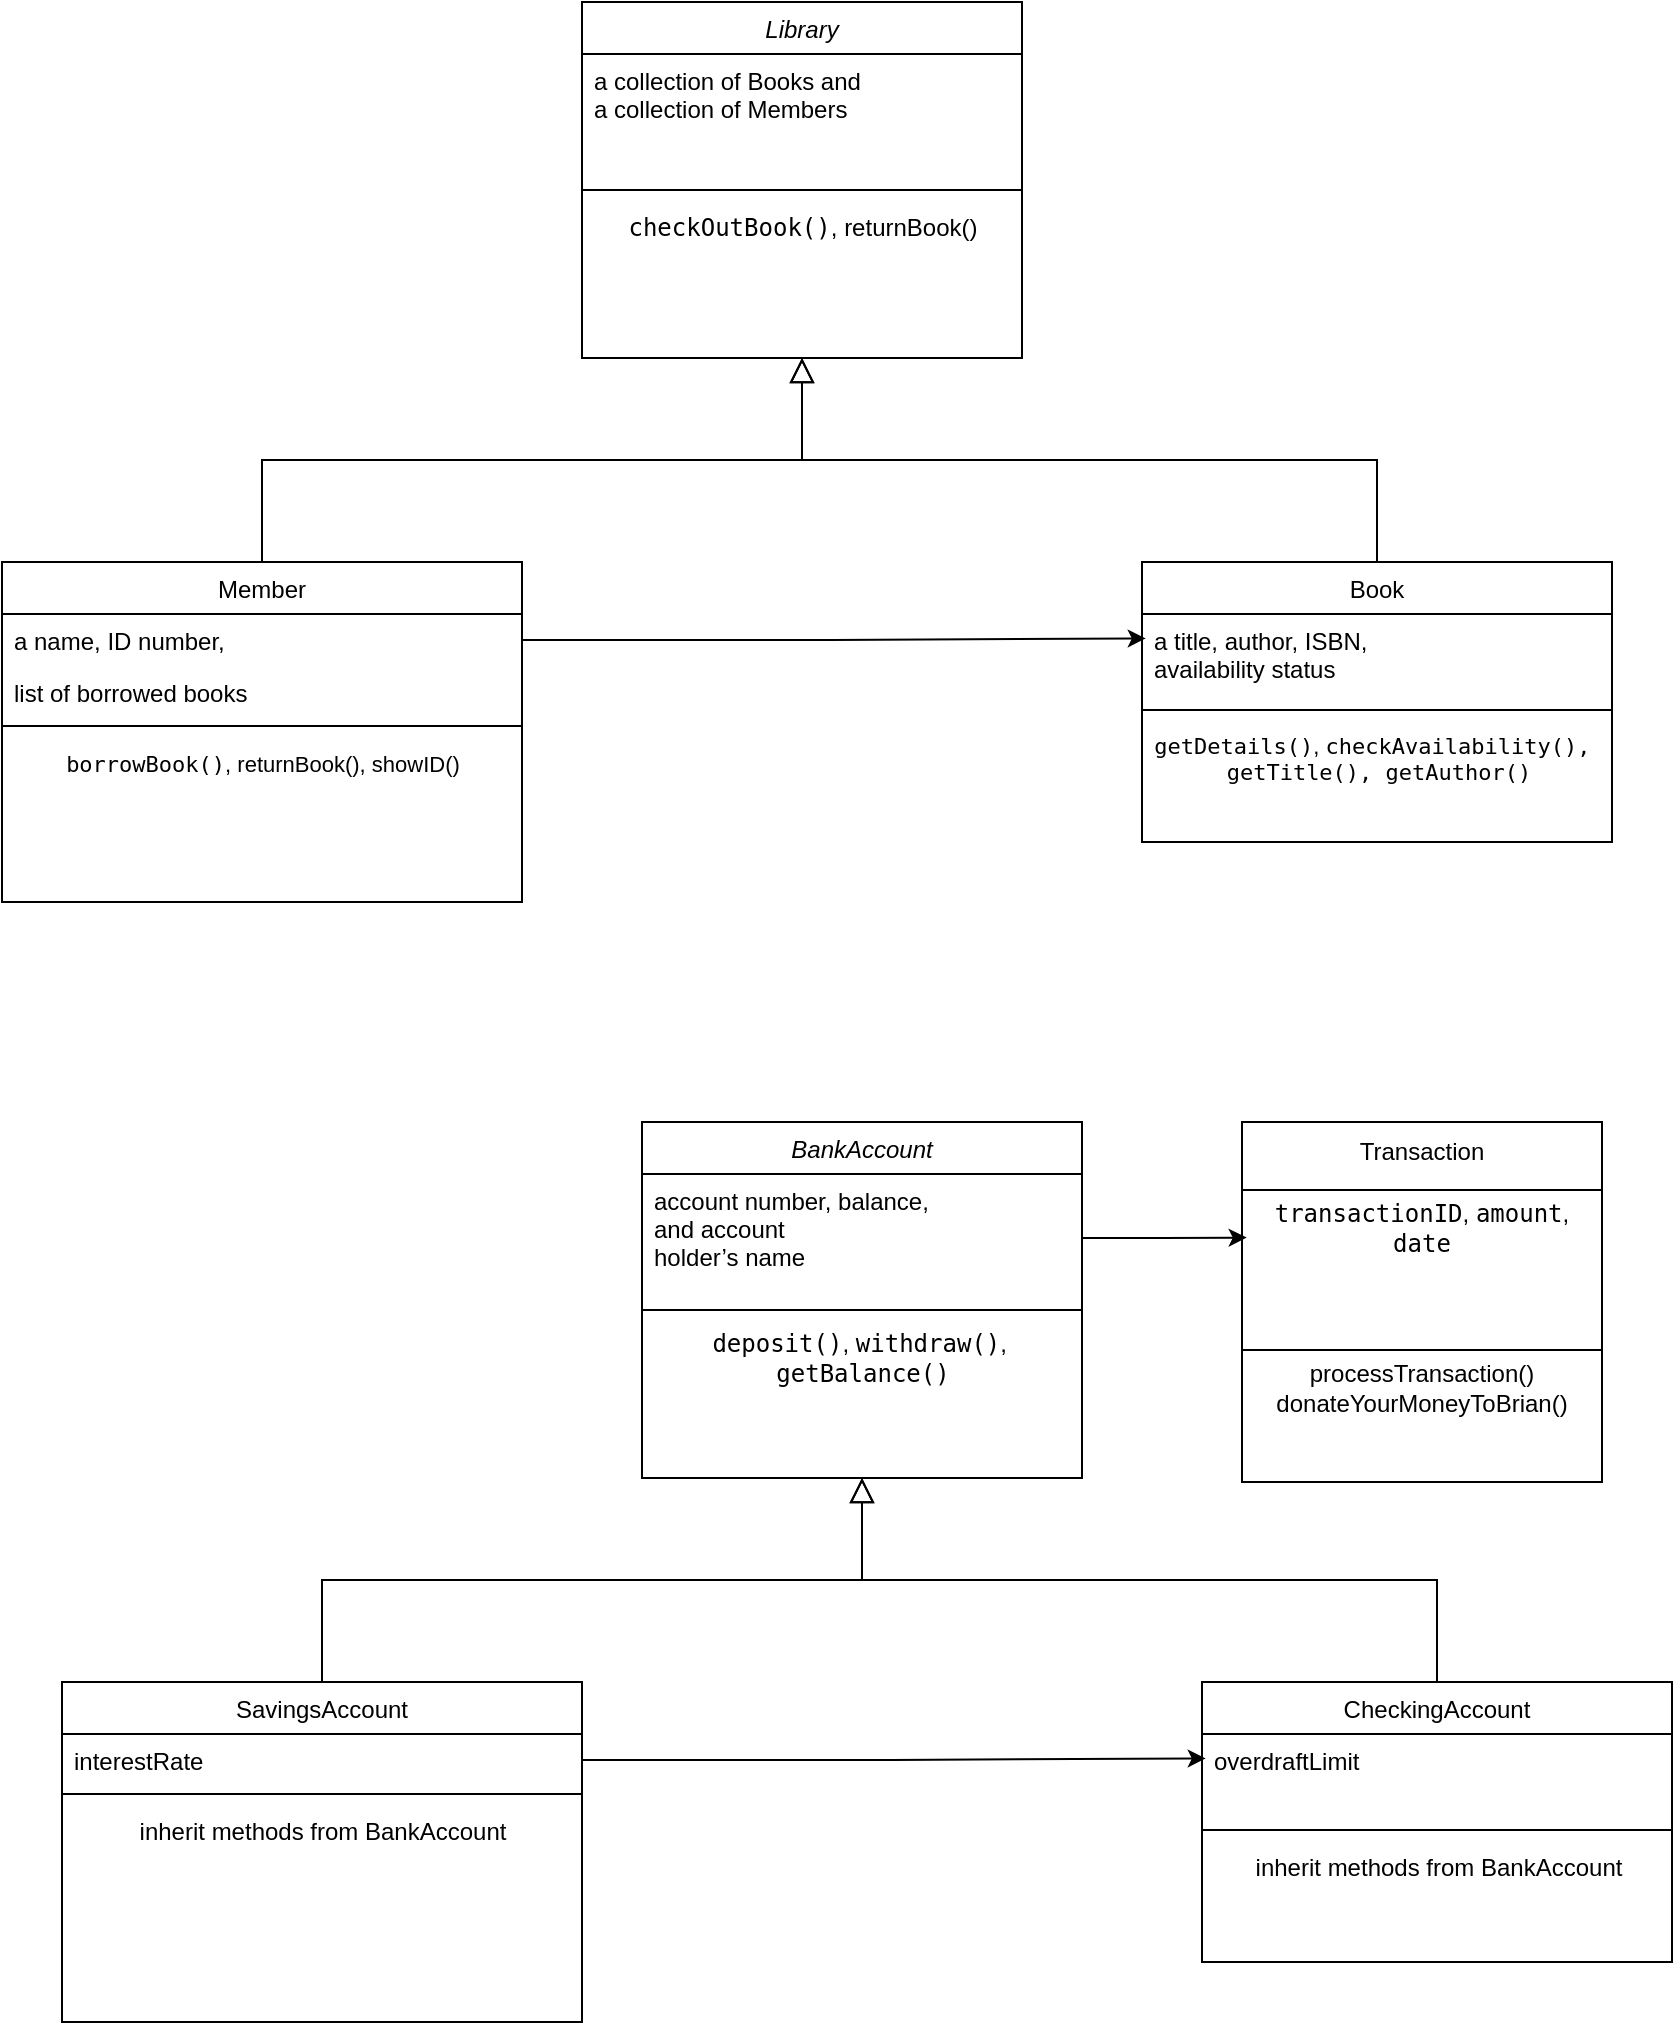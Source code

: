 <mxfile version="24.7.13">
  <diagram id="C5RBs43oDa-KdzZeNtuy" name="Page-1">
    <mxGraphModel dx="1831" dy="673" grid="1" gridSize="10" guides="1" tooltips="1" connect="1" arrows="1" fold="1" page="1" pageScale="1" pageWidth="827" pageHeight="1169" math="0" shadow="0">
      <root>
        <mxCell id="WIyWlLk6GJQsqaUBKTNV-0" />
        <mxCell id="WIyWlLk6GJQsqaUBKTNV-1" parent="WIyWlLk6GJQsqaUBKTNV-0" />
        <mxCell id="zkfFHV4jXpPFQw0GAbJ--0" value="Library" style="swimlane;fontStyle=2;align=center;verticalAlign=top;childLayout=stackLayout;horizontal=1;startSize=26;horizontalStack=0;resizeParent=1;resizeLast=0;collapsible=1;marginBottom=0;rounded=0;shadow=0;strokeWidth=1;" parent="WIyWlLk6GJQsqaUBKTNV-1" vertex="1">
          <mxGeometry x="220" y="80" width="220" height="178" as="geometry">
            <mxRectangle x="230" y="140" width="160" height="26" as="alternateBounds" />
          </mxGeometry>
        </mxCell>
        <mxCell id="zkfFHV4jXpPFQw0GAbJ--2" value="a collection of Books and &#xa;a collection of Members" style="text;align=left;verticalAlign=top;spacingLeft=4;spacingRight=4;overflow=hidden;rotatable=0;points=[[0,0.5],[1,0.5]];portConstraint=eastwest;rounded=0;shadow=0;html=0;" parent="zkfFHV4jXpPFQw0GAbJ--0" vertex="1">
          <mxGeometry y="26" width="220" height="64" as="geometry" />
        </mxCell>
        <mxCell id="zkfFHV4jXpPFQw0GAbJ--4" value="" style="line;html=1;strokeWidth=1;align=left;verticalAlign=middle;spacingTop=-1;spacingLeft=3;spacingRight=3;rotatable=0;labelPosition=right;points=[];portConstraint=eastwest;" parent="zkfFHV4jXpPFQw0GAbJ--0" vertex="1">
          <mxGeometry y="90" width="220" height="8" as="geometry" />
        </mxCell>
        <mxCell id="3_w9u4RtWhGh4dt_HGQF-9" value="&lt;code&gt;checkOutBook()&lt;/code&gt;,&amp;nbsp;&lt;span style=&quot;background-color: initial;&quot;&gt;returnBook()&lt;/span&gt;" style="text;html=1;align=center;verticalAlign=middle;resizable=0;points=[];autosize=1;strokeColor=none;fillColor=none;" vertex="1" parent="zkfFHV4jXpPFQw0GAbJ--0">
          <mxGeometry y="98" width="220" height="30" as="geometry" />
        </mxCell>
        <mxCell id="zkfFHV4jXpPFQw0GAbJ--6" value="Member" style="swimlane;fontStyle=0;align=center;verticalAlign=top;childLayout=stackLayout;horizontal=1;startSize=26;horizontalStack=0;resizeParent=1;resizeLast=0;collapsible=1;marginBottom=0;rounded=0;shadow=0;strokeWidth=1;" parent="WIyWlLk6GJQsqaUBKTNV-1" vertex="1">
          <mxGeometry x="-70" y="360" width="260" height="170" as="geometry">
            <mxRectangle x="130" y="380" width="160" height="26" as="alternateBounds" />
          </mxGeometry>
        </mxCell>
        <mxCell id="zkfFHV4jXpPFQw0GAbJ--7" value="a name, ID number," style="text;align=left;verticalAlign=top;spacingLeft=4;spacingRight=4;overflow=hidden;rotatable=0;points=[[0,0.5],[1,0.5]];portConstraint=eastwest;" parent="zkfFHV4jXpPFQw0GAbJ--6" vertex="1">
          <mxGeometry y="26" width="260" height="26" as="geometry" />
        </mxCell>
        <mxCell id="zkfFHV4jXpPFQw0GAbJ--8" value="list of borrowed books" style="text;align=left;verticalAlign=top;spacingLeft=4;spacingRight=4;overflow=hidden;rotatable=0;points=[[0,0.5],[1,0.5]];portConstraint=eastwest;rounded=0;shadow=0;html=0;" parent="zkfFHV4jXpPFQw0GAbJ--6" vertex="1">
          <mxGeometry y="52" width="260" height="26" as="geometry" />
        </mxCell>
        <mxCell id="zkfFHV4jXpPFQw0GAbJ--9" value="" style="line;html=1;strokeWidth=1;align=left;verticalAlign=middle;spacingTop=-1;spacingLeft=3;spacingRight=3;rotatable=0;labelPosition=right;points=[];portConstraint=eastwest;" parent="zkfFHV4jXpPFQw0GAbJ--6" vertex="1">
          <mxGeometry y="78" width="260" height="8" as="geometry" />
        </mxCell>
        <mxCell id="3_w9u4RtWhGh4dt_HGQF-8" value="&lt;font style=&quot;font-size: 11px;&quot;&gt;&lt;code style=&quot;&quot;&gt;borrowBook()&lt;/code&gt;,&amp;nbsp;&lt;/font&gt;&lt;span style=&quot;font-size: 11px; background-color: initial;&quot;&gt;returnBook(),&amp;nbsp;&lt;/span&gt;&lt;span style=&quot;font-size: 11px; background-color: initial;&quot;&gt;showID()&lt;/span&gt;" style="text;html=1;align=center;verticalAlign=middle;resizable=0;points=[];autosize=1;strokeColor=none;fillColor=none;" vertex="1" parent="zkfFHV4jXpPFQw0GAbJ--6">
          <mxGeometry y="86" width="260" height="30" as="geometry" />
        </mxCell>
        <mxCell id="zkfFHV4jXpPFQw0GAbJ--12" value="" style="endArrow=block;endSize=10;endFill=0;shadow=0;strokeWidth=1;rounded=0;curved=0;edgeStyle=elbowEdgeStyle;elbow=vertical;" parent="WIyWlLk6GJQsqaUBKTNV-1" source="zkfFHV4jXpPFQw0GAbJ--6" target="zkfFHV4jXpPFQw0GAbJ--0" edge="1">
          <mxGeometry width="160" relative="1" as="geometry">
            <mxPoint x="200" y="203" as="sourcePoint" />
            <mxPoint x="200" y="203" as="targetPoint" />
          </mxGeometry>
        </mxCell>
        <mxCell id="zkfFHV4jXpPFQw0GAbJ--13" value="Book" style="swimlane;fontStyle=0;align=center;verticalAlign=top;childLayout=stackLayout;horizontal=1;startSize=26;horizontalStack=0;resizeParent=1;resizeLast=0;collapsible=1;marginBottom=0;rounded=0;shadow=0;strokeWidth=1;" parent="WIyWlLk6GJQsqaUBKTNV-1" vertex="1">
          <mxGeometry x="500" y="360" width="235" height="140" as="geometry">
            <mxRectangle x="340" y="380" width="170" height="26" as="alternateBounds" />
          </mxGeometry>
        </mxCell>
        <mxCell id="zkfFHV4jXpPFQw0GAbJ--14" value="a title, author, ISBN, &#xa;availability status&#xa;" style="text;align=left;verticalAlign=top;spacingLeft=4;spacingRight=4;overflow=hidden;rotatable=0;points=[[0,0.5],[1,0.5]];portConstraint=eastwest;" parent="zkfFHV4jXpPFQw0GAbJ--13" vertex="1">
          <mxGeometry y="26" width="235" height="44" as="geometry" />
        </mxCell>
        <mxCell id="zkfFHV4jXpPFQw0GAbJ--15" value="" style="line;html=1;strokeWidth=1;align=left;verticalAlign=middle;spacingTop=-1;spacingLeft=3;spacingRight=3;rotatable=0;labelPosition=right;points=[];portConstraint=eastwest;" parent="zkfFHV4jXpPFQw0GAbJ--13" vertex="1">
          <mxGeometry y="70" width="235" height="8" as="geometry" />
        </mxCell>
        <mxCell id="3_w9u4RtWhGh4dt_HGQF-7" value="&lt;font style=&quot;font-size: 11px;&quot;&gt;&lt;code style=&quot;&quot;&gt;getDetails()&lt;/code&gt;,&amp;nbsp;&lt;code style=&quot;&quot;&gt;checkAvailability(),&amp;nbsp;&lt;/code&gt;&lt;/font&gt;&lt;div style=&quot;font-size: 11px;&quot;&gt;&lt;code style=&quot;&quot;&gt;&lt;font style=&quot;font-size: 11px;&quot;&gt;getTitle(), getAuthor()&lt;/font&gt;&lt;/code&gt;&lt;/div&gt;" style="text;html=1;align=center;verticalAlign=middle;resizable=0;points=[];autosize=1;strokeColor=none;fillColor=none;" vertex="1" parent="zkfFHV4jXpPFQw0GAbJ--13">
          <mxGeometry y="78" width="235" height="40" as="geometry" />
        </mxCell>
        <mxCell id="zkfFHV4jXpPFQw0GAbJ--16" value="" style="endArrow=block;endSize=10;endFill=0;shadow=0;strokeWidth=1;rounded=0;curved=0;edgeStyle=elbowEdgeStyle;elbow=vertical;" parent="WIyWlLk6GJQsqaUBKTNV-1" source="zkfFHV4jXpPFQw0GAbJ--13" target="zkfFHV4jXpPFQw0GAbJ--0" edge="1">
          <mxGeometry width="160" relative="1" as="geometry">
            <mxPoint x="210" y="373" as="sourcePoint" />
            <mxPoint x="310" y="271" as="targetPoint" />
          </mxGeometry>
        </mxCell>
        <mxCell id="3_w9u4RtWhGh4dt_HGQF-12" style="edgeStyle=orthogonalEdgeStyle;rounded=0;orthogonalLoop=1;jettySize=auto;html=1;entryX=0.008;entryY=0.277;entryDx=0;entryDy=0;entryPerimeter=0;" edge="1" parent="WIyWlLk6GJQsqaUBKTNV-1" source="zkfFHV4jXpPFQw0GAbJ--7" target="zkfFHV4jXpPFQw0GAbJ--14">
          <mxGeometry relative="1" as="geometry" />
        </mxCell>
        <mxCell id="3_w9u4RtWhGh4dt_HGQF-23" value="BankAccount" style="swimlane;fontStyle=2;align=center;verticalAlign=top;childLayout=stackLayout;horizontal=1;startSize=26;horizontalStack=0;resizeParent=1;resizeLast=0;collapsible=1;marginBottom=0;rounded=0;shadow=0;strokeWidth=1;" vertex="1" parent="WIyWlLk6GJQsqaUBKTNV-1">
          <mxGeometry x="250" y="640" width="220" height="178" as="geometry">
            <mxRectangle x="250" y="640" width="160" height="26" as="alternateBounds" />
          </mxGeometry>
        </mxCell>
        <mxCell id="3_w9u4RtWhGh4dt_HGQF-24" value="account number, balance, &#xa;and account&#xa;holder’s name" style="text;align=left;verticalAlign=top;spacingLeft=4;spacingRight=4;overflow=hidden;rotatable=0;points=[[0,0.5],[1,0.5]];portConstraint=eastwest;rounded=0;shadow=0;html=0;" vertex="1" parent="3_w9u4RtWhGh4dt_HGQF-23">
          <mxGeometry y="26" width="220" height="64" as="geometry" />
        </mxCell>
        <mxCell id="3_w9u4RtWhGh4dt_HGQF-25" value="" style="line;html=1;strokeWidth=1;align=left;verticalAlign=middle;spacingTop=-1;spacingLeft=3;spacingRight=3;rotatable=0;labelPosition=right;points=[];portConstraint=eastwest;" vertex="1" parent="3_w9u4RtWhGh4dt_HGQF-23">
          <mxGeometry y="90" width="220" height="8" as="geometry" />
        </mxCell>
        <mxCell id="3_w9u4RtWhGh4dt_HGQF-26" value="&lt;code&gt;deposit()&lt;/code&gt;, &lt;code&gt;withdraw()&lt;/code&gt;,&amp;nbsp;&lt;div&gt;&lt;code&gt;getBalance()&lt;/code&gt;&lt;br&gt;&lt;/div&gt;" style="text;html=1;align=center;verticalAlign=middle;resizable=0;points=[];autosize=1;strokeColor=none;fillColor=none;" vertex="1" parent="3_w9u4RtWhGh4dt_HGQF-23">
          <mxGeometry y="98" width="220" height="40" as="geometry" />
        </mxCell>
        <mxCell id="3_w9u4RtWhGh4dt_HGQF-27" value="SavingsAccount" style="swimlane;fontStyle=0;align=center;verticalAlign=top;childLayout=stackLayout;horizontal=1;startSize=26;horizontalStack=0;resizeParent=1;resizeLast=0;collapsible=1;marginBottom=0;rounded=0;shadow=0;strokeWidth=1;" vertex="1" parent="WIyWlLk6GJQsqaUBKTNV-1">
          <mxGeometry x="-40" y="920" width="260" height="170" as="geometry">
            <mxRectangle x="130" y="380" width="160" height="26" as="alternateBounds" />
          </mxGeometry>
        </mxCell>
        <mxCell id="3_w9u4RtWhGh4dt_HGQF-28" value="interestRate" style="text;align=left;verticalAlign=top;spacingLeft=4;spacingRight=4;overflow=hidden;rotatable=0;points=[[0,0.5],[1,0.5]];portConstraint=eastwest;" vertex="1" parent="3_w9u4RtWhGh4dt_HGQF-27">
          <mxGeometry y="26" width="260" height="26" as="geometry" />
        </mxCell>
        <mxCell id="3_w9u4RtWhGh4dt_HGQF-30" value="" style="line;html=1;strokeWidth=1;align=left;verticalAlign=middle;spacingTop=-1;spacingLeft=3;spacingRight=3;rotatable=0;labelPosition=right;points=[];portConstraint=eastwest;" vertex="1" parent="3_w9u4RtWhGh4dt_HGQF-27">
          <mxGeometry y="52" width="260" height="8" as="geometry" />
        </mxCell>
        <mxCell id="3_w9u4RtWhGh4dt_HGQF-31" value="inherit methods from BankAccount" style="text;html=1;align=center;verticalAlign=middle;resizable=0;points=[];autosize=1;strokeColor=none;fillColor=none;" vertex="1" parent="3_w9u4RtWhGh4dt_HGQF-27">
          <mxGeometry y="60" width="260" height="30" as="geometry" />
        </mxCell>
        <mxCell id="3_w9u4RtWhGh4dt_HGQF-32" value="" style="endArrow=block;endSize=10;endFill=0;shadow=0;strokeWidth=1;rounded=0;curved=0;edgeStyle=elbowEdgeStyle;elbow=vertical;" edge="1" parent="WIyWlLk6GJQsqaUBKTNV-1" source="3_w9u4RtWhGh4dt_HGQF-27" target="3_w9u4RtWhGh4dt_HGQF-23">
          <mxGeometry width="160" relative="1" as="geometry">
            <mxPoint x="230" y="763" as="sourcePoint" />
            <mxPoint x="230" y="763" as="targetPoint" />
          </mxGeometry>
        </mxCell>
        <mxCell id="3_w9u4RtWhGh4dt_HGQF-33" value="CheckingAccount" style="swimlane;fontStyle=0;align=center;verticalAlign=top;childLayout=stackLayout;horizontal=1;startSize=26;horizontalStack=0;resizeParent=1;resizeLast=0;collapsible=1;marginBottom=0;rounded=0;shadow=0;strokeWidth=1;" vertex="1" parent="WIyWlLk6GJQsqaUBKTNV-1">
          <mxGeometry x="530" y="920" width="235" height="140" as="geometry">
            <mxRectangle x="340" y="380" width="170" height="26" as="alternateBounds" />
          </mxGeometry>
        </mxCell>
        <mxCell id="3_w9u4RtWhGh4dt_HGQF-34" value="overdraftLimit&#xa;" style="text;align=left;verticalAlign=top;spacingLeft=4;spacingRight=4;overflow=hidden;rotatable=0;points=[[0,0.5],[1,0.5]];portConstraint=eastwest;" vertex="1" parent="3_w9u4RtWhGh4dt_HGQF-33">
          <mxGeometry y="26" width="235" height="44" as="geometry" />
        </mxCell>
        <mxCell id="3_w9u4RtWhGh4dt_HGQF-35" value="" style="line;html=1;strokeWidth=1;align=left;verticalAlign=middle;spacingTop=-1;spacingLeft=3;spacingRight=3;rotatable=0;labelPosition=right;points=[];portConstraint=eastwest;" vertex="1" parent="3_w9u4RtWhGh4dt_HGQF-33">
          <mxGeometry y="70" width="235" height="8" as="geometry" />
        </mxCell>
        <mxCell id="3_w9u4RtWhGh4dt_HGQF-36" value="inherit methods from BankAccount" style="text;html=1;align=center;verticalAlign=middle;resizable=0;points=[];autosize=1;strokeColor=none;fillColor=none;" vertex="1" parent="3_w9u4RtWhGh4dt_HGQF-33">
          <mxGeometry y="78" width="235" height="30" as="geometry" />
        </mxCell>
        <mxCell id="3_w9u4RtWhGh4dt_HGQF-37" value="" style="endArrow=block;endSize=10;endFill=0;shadow=0;strokeWidth=1;rounded=0;curved=0;edgeStyle=elbowEdgeStyle;elbow=vertical;" edge="1" parent="WIyWlLk6GJQsqaUBKTNV-1" source="3_w9u4RtWhGh4dt_HGQF-33" target="3_w9u4RtWhGh4dt_HGQF-23">
          <mxGeometry width="160" relative="1" as="geometry">
            <mxPoint x="240" y="933" as="sourcePoint" />
            <mxPoint x="340" y="831" as="targetPoint" />
          </mxGeometry>
        </mxCell>
        <mxCell id="3_w9u4RtWhGh4dt_HGQF-38" style="edgeStyle=orthogonalEdgeStyle;rounded=0;orthogonalLoop=1;jettySize=auto;html=1;entryX=0.008;entryY=0.277;entryDx=0;entryDy=0;entryPerimeter=0;" edge="1" parent="WIyWlLk6GJQsqaUBKTNV-1" source="3_w9u4RtWhGh4dt_HGQF-28" target="3_w9u4RtWhGh4dt_HGQF-34">
          <mxGeometry relative="1" as="geometry" />
        </mxCell>
        <mxCell id="3_w9u4RtWhGh4dt_HGQF-39" value="" style="whiteSpace=wrap;html=1;aspect=fixed;fillColor=none;" vertex="1" parent="WIyWlLk6GJQsqaUBKTNV-1">
          <mxGeometry x="550" y="640" width="180" height="180" as="geometry" />
        </mxCell>
        <mxCell id="3_w9u4RtWhGh4dt_HGQF-40" style="edgeStyle=orthogonalEdgeStyle;rounded=0;orthogonalLoop=1;jettySize=auto;html=1;entryX=0.013;entryY=0.321;entryDx=0;entryDy=0;entryPerimeter=0;" edge="1" parent="WIyWlLk6GJQsqaUBKTNV-1" source="3_w9u4RtWhGh4dt_HGQF-24" target="3_w9u4RtWhGh4dt_HGQF-39">
          <mxGeometry relative="1" as="geometry" />
        </mxCell>
        <mxCell id="3_w9u4RtWhGh4dt_HGQF-41" value="Transaction" style="text;html=1;align=center;verticalAlign=middle;whiteSpace=wrap;rounded=0;" vertex="1" parent="WIyWlLk6GJQsqaUBKTNV-1">
          <mxGeometry x="610" y="640" width="60" height="30" as="geometry" />
        </mxCell>
        <mxCell id="3_w9u4RtWhGh4dt_HGQF-44" value="" style="line;html=1;strokeWidth=1;align=left;verticalAlign=middle;spacingTop=-1;spacingLeft=3;spacingRight=3;rotatable=0;labelPosition=right;points=[];portConstraint=eastwest;" vertex="1" parent="WIyWlLk6GJQsqaUBKTNV-1">
          <mxGeometry x="550" y="670" width="180" height="8" as="geometry" />
        </mxCell>
        <mxCell id="3_w9u4RtWhGh4dt_HGQF-45" value="" style="line;html=1;strokeWidth=1;align=left;verticalAlign=middle;spacingTop=-1;spacingLeft=3;spacingRight=3;rotatable=0;labelPosition=right;points=[];portConstraint=eastwest;" vertex="1" parent="WIyWlLk6GJQsqaUBKTNV-1">
          <mxGeometry x="550" y="750" width="180" height="8" as="geometry" />
        </mxCell>
        <mxCell id="3_w9u4RtWhGh4dt_HGQF-46" value="&lt;code&gt;transactionID&lt;/code&gt;, &lt;code&gt;amount&lt;/code&gt;, &lt;code&gt;date&lt;/code&gt;" style="text;html=1;align=center;verticalAlign=middle;whiteSpace=wrap;rounded=0;" vertex="1" parent="WIyWlLk6GJQsqaUBKTNV-1">
          <mxGeometry x="550" y="678" width="180" height="30" as="geometry" />
        </mxCell>
        <mxCell id="3_w9u4RtWhGh4dt_HGQF-47" value="processTransaction()&lt;br&gt;&lt;div&gt;donateYourMoneyToBrian()&lt;/div&gt;" style="text;html=1;align=center;verticalAlign=middle;whiteSpace=wrap;rounded=0;" vertex="1" parent="WIyWlLk6GJQsqaUBKTNV-1">
          <mxGeometry x="550" y="758" width="180" height="30" as="geometry" />
        </mxCell>
      </root>
    </mxGraphModel>
  </diagram>
</mxfile>
